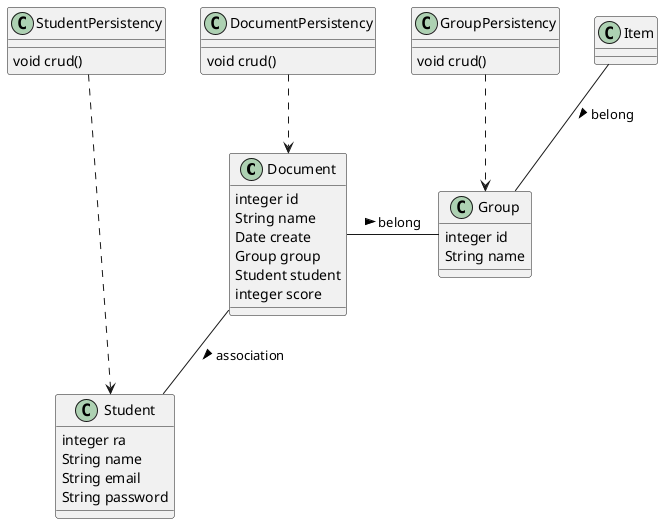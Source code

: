 @startuml
Class Document {
 integer id
 String name
 Date create
 Group group
 Student student
 integer score
}
Class DocumentPersistency {
 void crud()
}
Class Student {
 integer ra
 String name
 String email
 String password
}
Class StudentPersistency {
  void crud()
}
Class Group {
 integer id
 String name
}
Class GroupPersistency {
  void crud()
}
Document - Group: belong >
Item -- Group: belong >
GroupPersistency ..> Group
DocumentPersistency ..> Document
Document -- Student: association >
StudentPersistency ...> Student
@enduml